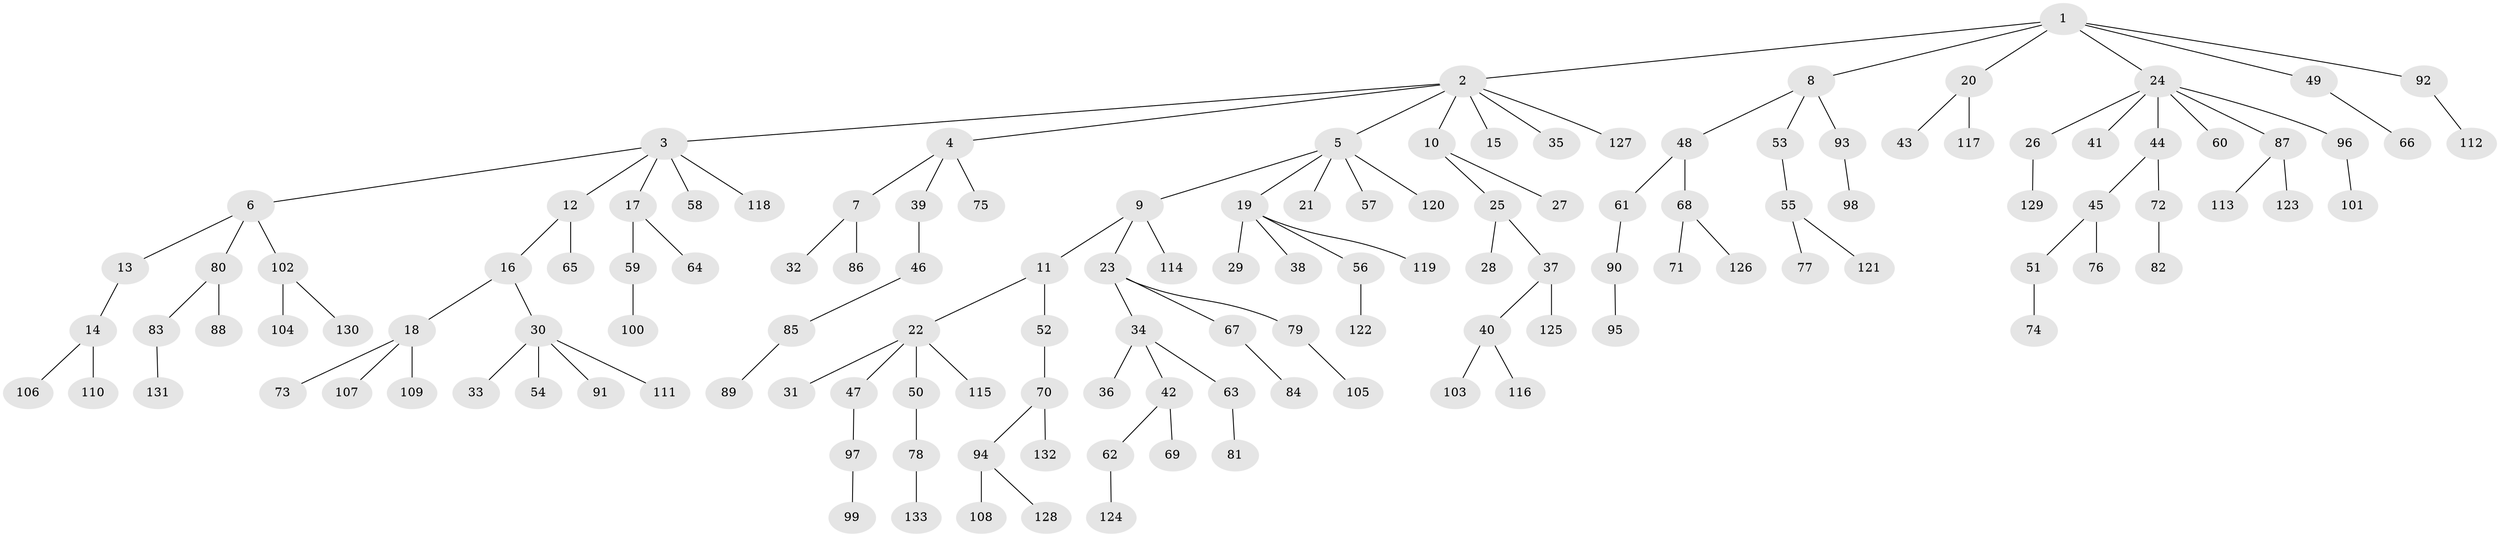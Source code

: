 // Generated by graph-tools (version 1.1) at 2025/26/03/09/25 03:26:31]
// undirected, 133 vertices, 132 edges
graph export_dot {
graph [start="1"]
  node [color=gray90,style=filled];
  1;
  2;
  3;
  4;
  5;
  6;
  7;
  8;
  9;
  10;
  11;
  12;
  13;
  14;
  15;
  16;
  17;
  18;
  19;
  20;
  21;
  22;
  23;
  24;
  25;
  26;
  27;
  28;
  29;
  30;
  31;
  32;
  33;
  34;
  35;
  36;
  37;
  38;
  39;
  40;
  41;
  42;
  43;
  44;
  45;
  46;
  47;
  48;
  49;
  50;
  51;
  52;
  53;
  54;
  55;
  56;
  57;
  58;
  59;
  60;
  61;
  62;
  63;
  64;
  65;
  66;
  67;
  68;
  69;
  70;
  71;
  72;
  73;
  74;
  75;
  76;
  77;
  78;
  79;
  80;
  81;
  82;
  83;
  84;
  85;
  86;
  87;
  88;
  89;
  90;
  91;
  92;
  93;
  94;
  95;
  96;
  97;
  98;
  99;
  100;
  101;
  102;
  103;
  104;
  105;
  106;
  107;
  108;
  109;
  110;
  111;
  112;
  113;
  114;
  115;
  116;
  117;
  118;
  119;
  120;
  121;
  122;
  123;
  124;
  125;
  126;
  127;
  128;
  129;
  130;
  131;
  132;
  133;
  1 -- 2;
  1 -- 8;
  1 -- 20;
  1 -- 24;
  1 -- 49;
  1 -- 92;
  2 -- 3;
  2 -- 4;
  2 -- 5;
  2 -- 10;
  2 -- 15;
  2 -- 35;
  2 -- 127;
  3 -- 6;
  3 -- 12;
  3 -- 17;
  3 -- 58;
  3 -- 118;
  4 -- 7;
  4 -- 39;
  4 -- 75;
  5 -- 9;
  5 -- 19;
  5 -- 21;
  5 -- 57;
  5 -- 120;
  6 -- 13;
  6 -- 80;
  6 -- 102;
  7 -- 32;
  7 -- 86;
  8 -- 48;
  8 -- 53;
  8 -- 93;
  9 -- 11;
  9 -- 23;
  9 -- 114;
  10 -- 25;
  10 -- 27;
  11 -- 22;
  11 -- 52;
  12 -- 16;
  12 -- 65;
  13 -- 14;
  14 -- 106;
  14 -- 110;
  16 -- 18;
  16 -- 30;
  17 -- 59;
  17 -- 64;
  18 -- 73;
  18 -- 107;
  18 -- 109;
  19 -- 29;
  19 -- 38;
  19 -- 56;
  19 -- 119;
  20 -- 43;
  20 -- 117;
  22 -- 31;
  22 -- 47;
  22 -- 50;
  22 -- 115;
  23 -- 34;
  23 -- 67;
  23 -- 79;
  24 -- 26;
  24 -- 41;
  24 -- 44;
  24 -- 60;
  24 -- 87;
  24 -- 96;
  25 -- 28;
  25 -- 37;
  26 -- 129;
  30 -- 33;
  30 -- 54;
  30 -- 91;
  30 -- 111;
  34 -- 36;
  34 -- 42;
  34 -- 63;
  37 -- 40;
  37 -- 125;
  39 -- 46;
  40 -- 103;
  40 -- 116;
  42 -- 62;
  42 -- 69;
  44 -- 45;
  44 -- 72;
  45 -- 51;
  45 -- 76;
  46 -- 85;
  47 -- 97;
  48 -- 61;
  48 -- 68;
  49 -- 66;
  50 -- 78;
  51 -- 74;
  52 -- 70;
  53 -- 55;
  55 -- 77;
  55 -- 121;
  56 -- 122;
  59 -- 100;
  61 -- 90;
  62 -- 124;
  63 -- 81;
  67 -- 84;
  68 -- 71;
  68 -- 126;
  70 -- 94;
  70 -- 132;
  72 -- 82;
  78 -- 133;
  79 -- 105;
  80 -- 83;
  80 -- 88;
  83 -- 131;
  85 -- 89;
  87 -- 113;
  87 -- 123;
  90 -- 95;
  92 -- 112;
  93 -- 98;
  94 -- 108;
  94 -- 128;
  96 -- 101;
  97 -- 99;
  102 -- 104;
  102 -- 130;
}
